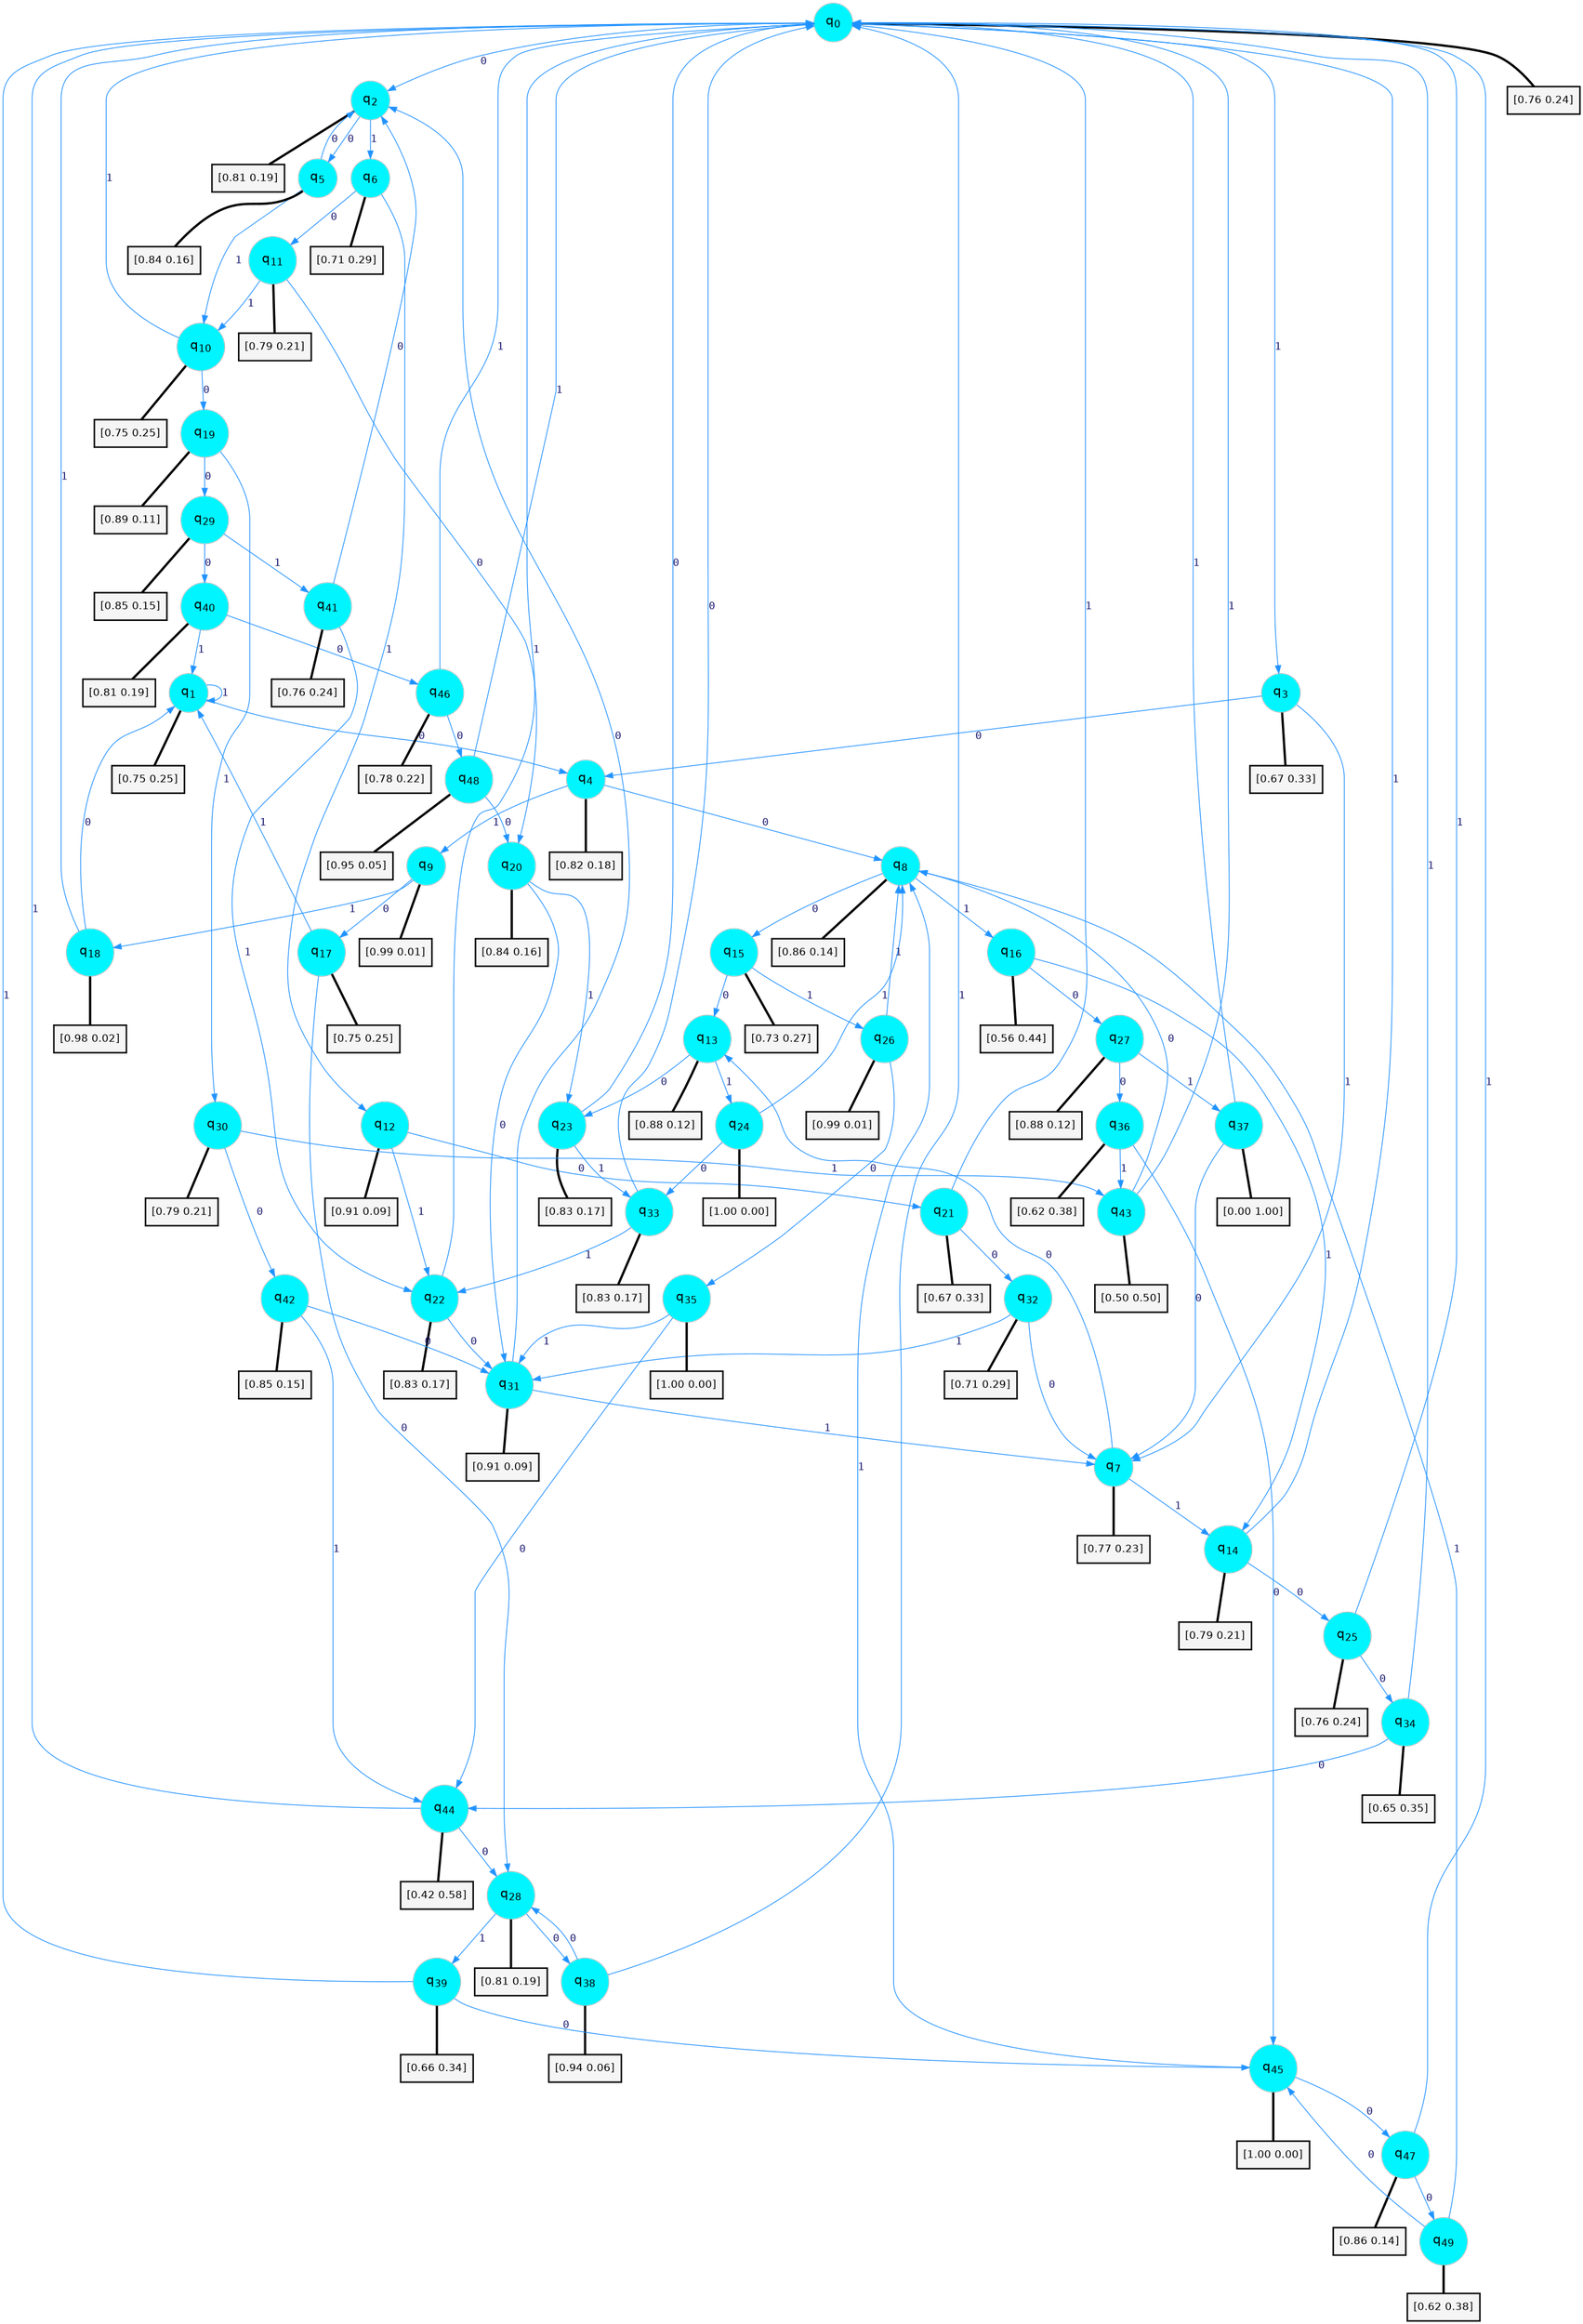 digraph G {
graph [
bgcolor=transparent, dpi=300, rankdir=TD, size="40,25"];
node [
color=gray, fillcolor=turquoise1, fontcolor=black, fontname=Helvetica, fontsize=16, fontweight=bold, shape=circle, style=filled];
edge [
arrowsize=1, color=dodgerblue1, fontcolor=midnightblue, fontname=courier, fontweight=bold, penwidth=1, style=solid, weight=20];
0[label=<q<SUB>0</SUB>>];
1[label=<q<SUB>1</SUB>>];
2[label=<q<SUB>2</SUB>>];
3[label=<q<SUB>3</SUB>>];
4[label=<q<SUB>4</SUB>>];
5[label=<q<SUB>5</SUB>>];
6[label=<q<SUB>6</SUB>>];
7[label=<q<SUB>7</SUB>>];
8[label=<q<SUB>8</SUB>>];
9[label=<q<SUB>9</SUB>>];
10[label=<q<SUB>10</SUB>>];
11[label=<q<SUB>11</SUB>>];
12[label=<q<SUB>12</SUB>>];
13[label=<q<SUB>13</SUB>>];
14[label=<q<SUB>14</SUB>>];
15[label=<q<SUB>15</SUB>>];
16[label=<q<SUB>16</SUB>>];
17[label=<q<SUB>17</SUB>>];
18[label=<q<SUB>18</SUB>>];
19[label=<q<SUB>19</SUB>>];
20[label=<q<SUB>20</SUB>>];
21[label=<q<SUB>21</SUB>>];
22[label=<q<SUB>22</SUB>>];
23[label=<q<SUB>23</SUB>>];
24[label=<q<SUB>24</SUB>>];
25[label=<q<SUB>25</SUB>>];
26[label=<q<SUB>26</SUB>>];
27[label=<q<SUB>27</SUB>>];
28[label=<q<SUB>28</SUB>>];
29[label=<q<SUB>29</SUB>>];
30[label=<q<SUB>30</SUB>>];
31[label=<q<SUB>31</SUB>>];
32[label=<q<SUB>32</SUB>>];
33[label=<q<SUB>33</SUB>>];
34[label=<q<SUB>34</SUB>>];
35[label=<q<SUB>35</SUB>>];
36[label=<q<SUB>36</SUB>>];
37[label=<q<SUB>37</SUB>>];
38[label=<q<SUB>38</SUB>>];
39[label=<q<SUB>39</SUB>>];
40[label=<q<SUB>40</SUB>>];
41[label=<q<SUB>41</SUB>>];
42[label=<q<SUB>42</SUB>>];
43[label=<q<SUB>43</SUB>>];
44[label=<q<SUB>44</SUB>>];
45[label=<q<SUB>45</SUB>>];
46[label=<q<SUB>46</SUB>>];
47[label=<q<SUB>47</SUB>>];
48[label=<q<SUB>48</SUB>>];
49[label=<q<SUB>49</SUB>>];
50[label="[0.76 0.24]", shape=box,fontcolor=black, fontname=Helvetica, fontsize=14, penwidth=2, fillcolor=whitesmoke,color=black];
51[label="[0.75 0.25]", shape=box,fontcolor=black, fontname=Helvetica, fontsize=14, penwidth=2, fillcolor=whitesmoke,color=black];
52[label="[0.81 0.19]", shape=box,fontcolor=black, fontname=Helvetica, fontsize=14, penwidth=2, fillcolor=whitesmoke,color=black];
53[label="[0.67 0.33]", shape=box,fontcolor=black, fontname=Helvetica, fontsize=14, penwidth=2, fillcolor=whitesmoke,color=black];
54[label="[0.82 0.18]", shape=box,fontcolor=black, fontname=Helvetica, fontsize=14, penwidth=2, fillcolor=whitesmoke,color=black];
55[label="[0.84 0.16]", shape=box,fontcolor=black, fontname=Helvetica, fontsize=14, penwidth=2, fillcolor=whitesmoke,color=black];
56[label="[0.71 0.29]", shape=box,fontcolor=black, fontname=Helvetica, fontsize=14, penwidth=2, fillcolor=whitesmoke,color=black];
57[label="[0.77 0.23]", shape=box,fontcolor=black, fontname=Helvetica, fontsize=14, penwidth=2, fillcolor=whitesmoke,color=black];
58[label="[0.86 0.14]", shape=box,fontcolor=black, fontname=Helvetica, fontsize=14, penwidth=2, fillcolor=whitesmoke,color=black];
59[label="[0.99 0.01]", shape=box,fontcolor=black, fontname=Helvetica, fontsize=14, penwidth=2, fillcolor=whitesmoke,color=black];
60[label="[0.75 0.25]", shape=box,fontcolor=black, fontname=Helvetica, fontsize=14, penwidth=2, fillcolor=whitesmoke,color=black];
61[label="[0.79 0.21]", shape=box,fontcolor=black, fontname=Helvetica, fontsize=14, penwidth=2, fillcolor=whitesmoke,color=black];
62[label="[0.91 0.09]", shape=box,fontcolor=black, fontname=Helvetica, fontsize=14, penwidth=2, fillcolor=whitesmoke,color=black];
63[label="[0.88 0.12]", shape=box,fontcolor=black, fontname=Helvetica, fontsize=14, penwidth=2, fillcolor=whitesmoke,color=black];
64[label="[0.79 0.21]", shape=box,fontcolor=black, fontname=Helvetica, fontsize=14, penwidth=2, fillcolor=whitesmoke,color=black];
65[label="[0.73 0.27]", shape=box,fontcolor=black, fontname=Helvetica, fontsize=14, penwidth=2, fillcolor=whitesmoke,color=black];
66[label="[0.56 0.44]", shape=box,fontcolor=black, fontname=Helvetica, fontsize=14, penwidth=2, fillcolor=whitesmoke,color=black];
67[label="[0.75 0.25]", shape=box,fontcolor=black, fontname=Helvetica, fontsize=14, penwidth=2, fillcolor=whitesmoke,color=black];
68[label="[0.98 0.02]", shape=box,fontcolor=black, fontname=Helvetica, fontsize=14, penwidth=2, fillcolor=whitesmoke,color=black];
69[label="[0.89 0.11]", shape=box,fontcolor=black, fontname=Helvetica, fontsize=14, penwidth=2, fillcolor=whitesmoke,color=black];
70[label="[0.84 0.16]", shape=box,fontcolor=black, fontname=Helvetica, fontsize=14, penwidth=2, fillcolor=whitesmoke,color=black];
71[label="[0.67 0.33]", shape=box,fontcolor=black, fontname=Helvetica, fontsize=14, penwidth=2, fillcolor=whitesmoke,color=black];
72[label="[0.83 0.17]", shape=box,fontcolor=black, fontname=Helvetica, fontsize=14, penwidth=2, fillcolor=whitesmoke,color=black];
73[label="[0.83 0.17]", shape=box,fontcolor=black, fontname=Helvetica, fontsize=14, penwidth=2, fillcolor=whitesmoke,color=black];
74[label="[1.00 0.00]", shape=box,fontcolor=black, fontname=Helvetica, fontsize=14, penwidth=2, fillcolor=whitesmoke,color=black];
75[label="[0.76 0.24]", shape=box,fontcolor=black, fontname=Helvetica, fontsize=14, penwidth=2, fillcolor=whitesmoke,color=black];
76[label="[0.99 0.01]", shape=box,fontcolor=black, fontname=Helvetica, fontsize=14, penwidth=2, fillcolor=whitesmoke,color=black];
77[label="[0.88 0.12]", shape=box,fontcolor=black, fontname=Helvetica, fontsize=14, penwidth=2, fillcolor=whitesmoke,color=black];
78[label="[0.81 0.19]", shape=box,fontcolor=black, fontname=Helvetica, fontsize=14, penwidth=2, fillcolor=whitesmoke,color=black];
79[label="[0.85 0.15]", shape=box,fontcolor=black, fontname=Helvetica, fontsize=14, penwidth=2, fillcolor=whitesmoke,color=black];
80[label="[0.79 0.21]", shape=box,fontcolor=black, fontname=Helvetica, fontsize=14, penwidth=2, fillcolor=whitesmoke,color=black];
81[label="[0.91 0.09]", shape=box,fontcolor=black, fontname=Helvetica, fontsize=14, penwidth=2, fillcolor=whitesmoke,color=black];
82[label="[0.71 0.29]", shape=box,fontcolor=black, fontname=Helvetica, fontsize=14, penwidth=2, fillcolor=whitesmoke,color=black];
83[label="[0.83 0.17]", shape=box,fontcolor=black, fontname=Helvetica, fontsize=14, penwidth=2, fillcolor=whitesmoke,color=black];
84[label="[0.65 0.35]", shape=box,fontcolor=black, fontname=Helvetica, fontsize=14, penwidth=2, fillcolor=whitesmoke,color=black];
85[label="[1.00 0.00]", shape=box,fontcolor=black, fontname=Helvetica, fontsize=14, penwidth=2, fillcolor=whitesmoke,color=black];
86[label="[0.62 0.38]", shape=box,fontcolor=black, fontname=Helvetica, fontsize=14, penwidth=2, fillcolor=whitesmoke,color=black];
87[label="[0.00 1.00]", shape=box,fontcolor=black, fontname=Helvetica, fontsize=14, penwidth=2, fillcolor=whitesmoke,color=black];
88[label="[0.94 0.06]", shape=box,fontcolor=black, fontname=Helvetica, fontsize=14, penwidth=2, fillcolor=whitesmoke,color=black];
89[label="[0.66 0.34]", shape=box,fontcolor=black, fontname=Helvetica, fontsize=14, penwidth=2, fillcolor=whitesmoke,color=black];
90[label="[0.81 0.19]", shape=box,fontcolor=black, fontname=Helvetica, fontsize=14, penwidth=2, fillcolor=whitesmoke,color=black];
91[label="[0.76 0.24]", shape=box,fontcolor=black, fontname=Helvetica, fontsize=14, penwidth=2, fillcolor=whitesmoke,color=black];
92[label="[0.85 0.15]", shape=box,fontcolor=black, fontname=Helvetica, fontsize=14, penwidth=2, fillcolor=whitesmoke,color=black];
93[label="[0.50 0.50]", shape=box,fontcolor=black, fontname=Helvetica, fontsize=14, penwidth=2, fillcolor=whitesmoke,color=black];
94[label="[0.42 0.58]", shape=box,fontcolor=black, fontname=Helvetica, fontsize=14, penwidth=2, fillcolor=whitesmoke,color=black];
95[label="[1.00 0.00]", shape=box,fontcolor=black, fontname=Helvetica, fontsize=14, penwidth=2, fillcolor=whitesmoke,color=black];
96[label="[0.78 0.22]", shape=box,fontcolor=black, fontname=Helvetica, fontsize=14, penwidth=2, fillcolor=whitesmoke,color=black];
97[label="[0.86 0.14]", shape=box,fontcolor=black, fontname=Helvetica, fontsize=14, penwidth=2, fillcolor=whitesmoke,color=black];
98[label="[0.95 0.05]", shape=box,fontcolor=black, fontname=Helvetica, fontsize=14, penwidth=2, fillcolor=whitesmoke,color=black];
99[label="[0.62 0.38]", shape=box,fontcolor=black, fontname=Helvetica, fontsize=14, penwidth=2, fillcolor=whitesmoke,color=black];
0->2 [label=0];
0->3 [label=1];
0->50 [arrowhead=none, penwidth=3,color=black];
1->4 [label=0];
1->1 [label=1];
1->51 [arrowhead=none, penwidth=3,color=black];
2->5 [label=0];
2->6 [label=1];
2->52 [arrowhead=none, penwidth=3,color=black];
3->4 [label=0];
3->7 [label=1];
3->53 [arrowhead=none, penwidth=3,color=black];
4->8 [label=0];
4->9 [label=1];
4->54 [arrowhead=none, penwidth=3,color=black];
5->2 [label=0];
5->10 [label=1];
5->55 [arrowhead=none, penwidth=3,color=black];
6->11 [label=0];
6->12 [label=1];
6->56 [arrowhead=none, penwidth=3,color=black];
7->13 [label=0];
7->14 [label=1];
7->57 [arrowhead=none, penwidth=3,color=black];
8->15 [label=0];
8->16 [label=1];
8->58 [arrowhead=none, penwidth=3,color=black];
9->17 [label=0];
9->18 [label=1];
9->59 [arrowhead=none, penwidth=3,color=black];
10->19 [label=0];
10->0 [label=1];
10->60 [arrowhead=none, penwidth=3,color=black];
11->20 [label=0];
11->10 [label=1];
11->61 [arrowhead=none, penwidth=3,color=black];
12->21 [label=0];
12->22 [label=1];
12->62 [arrowhead=none, penwidth=3,color=black];
13->23 [label=0];
13->24 [label=1];
13->63 [arrowhead=none, penwidth=3,color=black];
14->25 [label=0];
14->0 [label=1];
14->64 [arrowhead=none, penwidth=3,color=black];
15->13 [label=0];
15->26 [label=1];
15->65 [arrowhead=none, penwidth=3,color=black];
16->27 [label=0];
16->14 [label=1];
16->66 [arrowhead=none, penwidth=3,color=black];
17->28 [label=0];
17->1 [label=1];
17->67 [arrowhead=none, penwidth=3,color=black];
18->1 [label=0];
18->0 [label=1];
18->68 [arrowhead=none, penwidth=3,color=black];
19->29 [label=0];
19->30 [label=1];
19->69 [arrowhead=none, penwidth=3,color=black];
20->31 [label=0];
20->23 [label=1];
20->70 [arrowhead=none, penwidth=3,color=black];
21->32 [label=0];
21->0 [label=1];
21->71 [arrowhead=none, penwidth=3,color=black];
22->31 [label=0];
22->0 [label=1];
22->72 [arrowhead=none, penwidth=3,color=black];
23->0 [label=0];
23->33 [label=1];
23->73 [arrowhead=none, penwidth=3,color=black];
24->33 [label=0];
24->8 [label=1];
24->74 [arrowhead=none, penwidth=3,color=black];
25->34 [label=0];
25->0 [label=1];
25->75 [arrowhead=none, penwidth=3,color=black];
26->35 [label=0];
26->8 [label=1];
26->76 [arrowhead=none, penwidth=3,color=black];
27->36 [label=0];
27->37 [label=1];
27->77 [arrowhead=none, penwidth=3,color=black];
28->38 [label=0];
28->39 [label=1];
28->78 [arrowhead=none, penwidth=3,color=black];
29->40 [label=0];
29->41 [label=1];
29->79 [arrowhead=none, penwidth=3,color=black];
30->42 [label=0];
30->43 [label=1];
30->80 [arrowhead=none, penwidth=3,color=black];
31->2 [label=0];
31->7 [label=1];
31->81 [arrowhead=none, penwidth=3,color=black];
32->7 [label=0];
32->31 [label=1];
32->82 [arrowhead=none, penwidth=3,color=black];
33->0 [label=0];
33->22 [label=1];
33->83 [arrowhead=none, penwidth=3,color=black];
34->44 [label=0];
34->0 [label=1];
34->84 [arrowhead=none, penwidth=3,color=black];
35->44 [label=0];
35->31 [label=1];
35->85 [arrowhead=none, penwidth=3,color=black];
36->45 [label=0];
36->43 [label=1];
36->86 [arrowhead=none, penwidth=3,color=black];
37->7 [label=0];
37->0 [label=1];
37->87 [arrowhead=none, penwidth=3,color=black];
38->28 [label=0];
38->0 [label=1];
38->88 [arrowhead=none, penwidth=3,color=black];
39->45 [label=0];
39->0 [label=1];
39->89 [arrowhead=none, penwidth=3,color=black];
40->46 [label=0];
40->1 [label=1];
40->90 [arrowhead=none, penwidth=3,color=black];
41->2 [label=0];
41->22 [label=1];
41->91 [arrowhead=none, penwidth=3,color=black];
42->31 [label=0];
42->44 [label=1];
42->92 [arrowhead=none, penwidth=3,color=black];
43->8 [label=0];
43->0 [label=1];
43->93 [arrowhead=none, penwidth=3,color=black];
44->28 [label=0];
44->0 [label=1];
44->94 [arrowhead=none, penwidth=3,color=black];
45->47 [label=0];
45->8 [label=1];
45->95 [arrowhead=none, penwidth=3,color=black];
46->48 [label=0];
46->0 [label=1];
46->96 [arrowhead=none, penwidth=3,color=black];
47->49 [label=0];
47->0 [label=1];
47->97 [arrowhead=none, penwidth=3,color=black];
48->20 [label=0];
48->0 [label=1];
48->98 [arrowhead=none, penwidth=3,color=black];
49->45 [label=0];
49->8 [label=1];
49->99 [arrowhead=none, penwidth=3,color=black];
}
